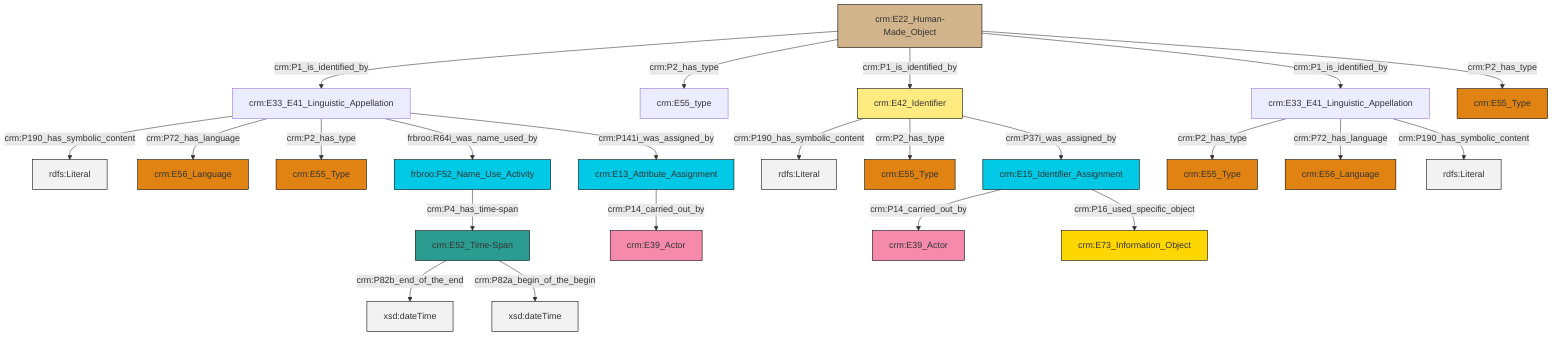 graph TD
classDef Literal fill:#f2f2f2,stroke:#000000;
classDef CRM_Entity fill:#FFFFFF,stroke:#000000;
classDef Temporal_Entity fill:#00C9E6, stroke:#000000;
classDef Type fill:#E18312, stroke:#000000;
classDef Time-Span fill:#2C9C91, stroke:#000000;
classDef Appellation fill:#FFEB7F, stroke:#000000;
classDef Place fill:#008836, stroke:#000000;
classDef Persistent_Item fill:#B266B2, stroke:#000000;
classDef Conceptual_Object fill:#FFD700, stroke:#000000;
classDef Physical_Thing fill:#D2B48C, stroke:#000000;
classDef Actor fill:#f58aad, stroke:#000000;
classDef PC_Classes fill:#4ce600, stroke:#000000;
classDef Multi fill:#cccccc,stroke:#000000;

0["crm:E22_Human-Made_Object"]:::Physical_Thing -->|crm:P1_is_identified_by| 1["crm:E33_E41_Linguistic_Appellation"]:::Default
1["crm:E33_E41_Linguistic_Appellation"]:::Default -->|crm:P190_has_symbolic_content| 2[rdfs:Literal]:::Literal
3["crm:E52_Time-Span"]:::Time-Span -->|crm:P82b_end_of_the_end| 4[xsd:dateTime]:::Literal
0["crm:E22_Human-Made_Object"]:::Physical_Thing -->|crm:P2_has_type| 5["crm:E55_type"]:::Default
1["crm:E33_E41_Linguistic_Appellation"]:::Default -->|crm:P72_has_language| 9["crm:E56_Language"]:::Type
12["crm:E15_Identifier_Assignment"]:::Temporal_Entity -->|crm:P14_carried_out_by| 13["crm:E39_Actor"]:::Actor
14["frbroo:F52_Name_Use_Activity"]:::Temporal_Entity -->|crm:P4_has_time-span| 3["crm:E52_Time-Span"]:::Time-Span
12["crm:E15_Identifier_Assignment"]:::Temporal_Entity -->|crm:P16_used_specific_object| 20["crm:E73_Information_Object"]:::Conceptual_Object
21["crm:E33_E41_Linguistic_Appellation"]:::Default -->|crm:P2_has_type| 7["crm:E55_Type"]:::Type
0["crm:E22_Human-Made_Object"]:::Physical_Thing -->|crm:P1_is_identified_by| 17["crm:E42_Identifier"]:::Appellation
1["crm:E33_E41_Linguistic_Appellation"]:::Default -->|crm:P2_has_type| 24["crm:E55_Type"]:::Type
0["crm:E22_Human-Made_Object"]:::Physical_Thing -->|crm:P1_is_identified_by| 21["crm:E33_E41_Linguistic_Appellation"]:::Default
21["crm:E33_E41_Linguistic_Appellation"]:::Default -->|crm:P72_has_language| 28["crm:E56_Language"]:::Type
0["crm:E22_Human-Made_Object"]:::Physical_Thing -->|crm:P2_has_type| 10["crm:E55_Type"]:::Type
3["crm:E52_Time-Span"]:::Time-Span -->|crm:P82a_begin_of_the_begin| 29[xsd:dateTime]:::Literal
1["crm:E33_E41_Linguistic_Appellation"]:::Default -->|frbroo:R64i_was_name_used_by| 14["frbroo:F52_Name_Use_Activity"]:::Temporal_Entity
17["crm:E42_Identifier"]:::Appellation -->|crm:P190_has_symbolic_content| 30[rdfs:Literal]:::Literal
34["crm:E13_Attribute_Assignment"]:::Temporal_Entity -->|crm:P14_carried_out_by| 15["crm:E39_Actor"]:::Actor
17["crm:E42_Identifier"]:::Appellation -->|crm:P2_has_type| 36["crm:E55_Type"]:::Type
21["crm:E33_E41_Linguistic_Appellation"]:::Default -->|crm:P190_has_symbolic_content| 40[rdfs:Literal]:::Literal
17["crm:E42_Identifier"]:::Appellation -->|crm:P37i_was_assigned_by| 12["crm:E15_Identifier_Assignment"]:::Temporal_Entity
1["crm:E33_E41_Linguistic_Appellation"]:::Default -->|crm:P141i_was_assigned_by| 34["crm:E13_Attribute_Assignment"]:::Temporal_Entity
